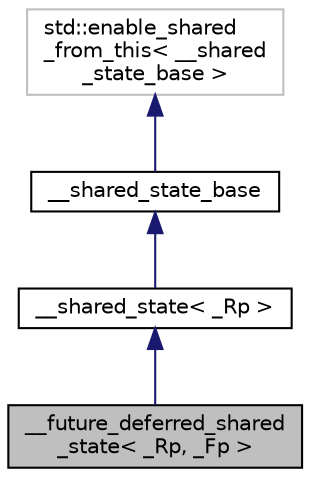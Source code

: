 digraph "__future_deferred_shared_state&lt; _Rp, _Fp &gt;"
{
  edge [fontname="Helvetica",fontsize="10",labelfontname="Helvetica",labelfontsize="10"];
  node [fontname="Helvetica",fontsize="10",shape=record];
  Node1 [label="__future_deferred_shared\l_state\< _Rp, _Fp \>",height=0.2,width=0.4,color="black", fillcolor="grey75", style="filled" fontcolor="black"];
  Node2 -> Node1 [dir="back",color="midnightblue",fontsize="10",style="solid",fontname="Helvetica"];
  Node2 [label="__shared_state\< _Rp \>",height=0.2,width=0.4,color="black", fillcolor="white", style="filled",URL="$struct____shared__state.xhtml"];
  Node3 -> Node2 [dir="back",color="midnightblue",fontsize="10",style="solid",fontname="Helvetica"];
  Node3 [label="__shared_state_base",height=0.2,width=0.4,color="black", fillcolor="white", style="filled",URL="$struct____shared__state__base.xhtml"];
  Node4 -> Node3 [dir="back",color="midnightblue",fontsize="10",style="solid",fontname="Helvetica"];
  Node4 [label="std::enable_shared\l_from_this\< __shared\l_state_base \>",height=0.2,width=0.4,color="grey75", fillcolor="white", style="filled"];
}
